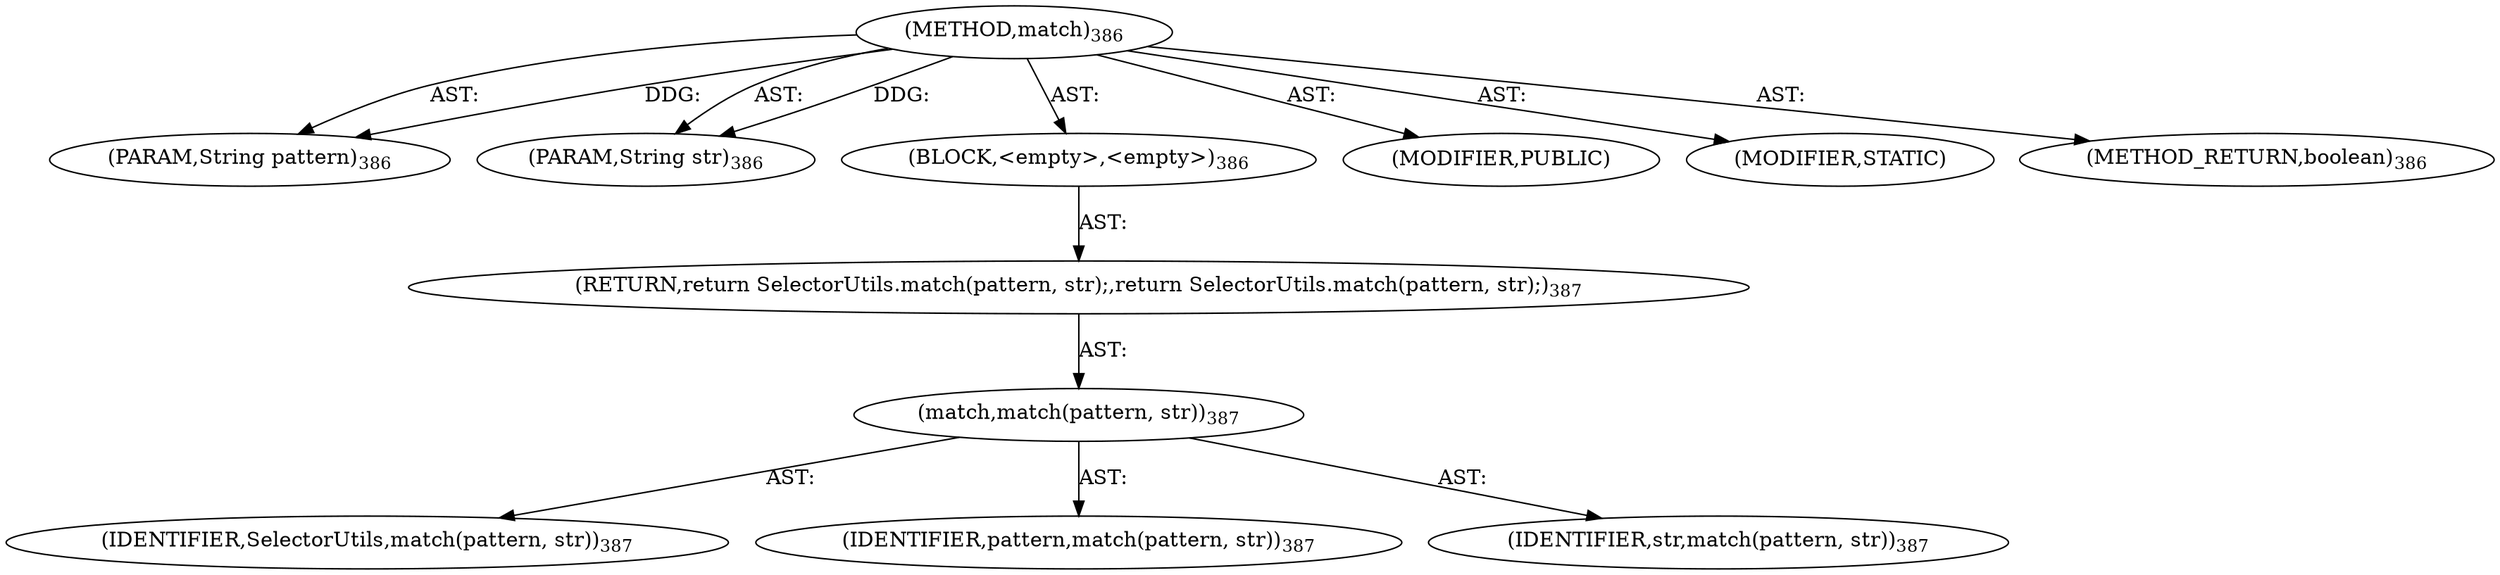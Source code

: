 digraph "match" {  
"111669149701" [label = <(METHOD,match)<SUB>386</SUB>> ]
"115964117029" [label = <(PARAM,String pattern)<SUB>386</SUB>> ]
"115964117030" [label = <(PARAM,String str)<SUB>386</SUB>> ]
"25769803781" [label = <(BLOCK,&lt;empty&gt;,&lt;empty&gt;)<SUB>386</SUB>> ]
"146028888068" [label = <(RETURN,return SelectorUtils.match(pattern, str);,return SelectorUtils.match(pattern, str);)<SUB>387</SUB>> ]
"30064771096" [label = <(match,match(pattern, str))<SUB>387</SUB>> ]
"68719476821" [label = <(IDENTIFIER,SelectorUtils,match(pattern, str))<SUB>387</SUB>> ]
"68719476822" [label = <(IDENTIFIER,pattern,match(pattern, str))<SUB>387</SUB>> ]
"68719476823" [label = <(IDENTIFIER,str,match(pattern, str))<SUB>387</SUB>> ]
"133143986210" [label = <(MODIFIER,PUBLIC)> ]
"133143986211" [label = <(MODIFIER,STATIC)> ]
"128849018885" [label = <(METHOD_RETURN,boolean)<SUB>386</SUB>> ]
  "111669149701" -> "115964117029"  [ label = "AST: "] 
  "111669149701" -> "115964117030"  [ label = "AST: "] 
  "111669149701" -> "25769803781"  [ label = "AST: "] 
  "111669149701" -> "133143986210"  [ label = "AST: "] 
  "111669149701" -> "133143986211"  [ label = "AST: "] 
  "111669149701" -> "128849018885"  [ label = "AST: "] 
  "25769803781" -> "146028888068"  [ label = "AST: "] 
  "146028888068" -> "30064771096"  [ label = "AST: "] 
  "30064771096" -> "68719476821"  [ label = "AST: "] 
  "30064771096" -> "68719476822"  [ label = "AST: "] 
  "30064771096" -> "68719476823"  [ label = "AST: "] 
  "111669149701" -> "115964117029"  [ label = "DDG: "] 
  "111669149701" -> "115964117030"  [ label = "DDG: "] 
}
